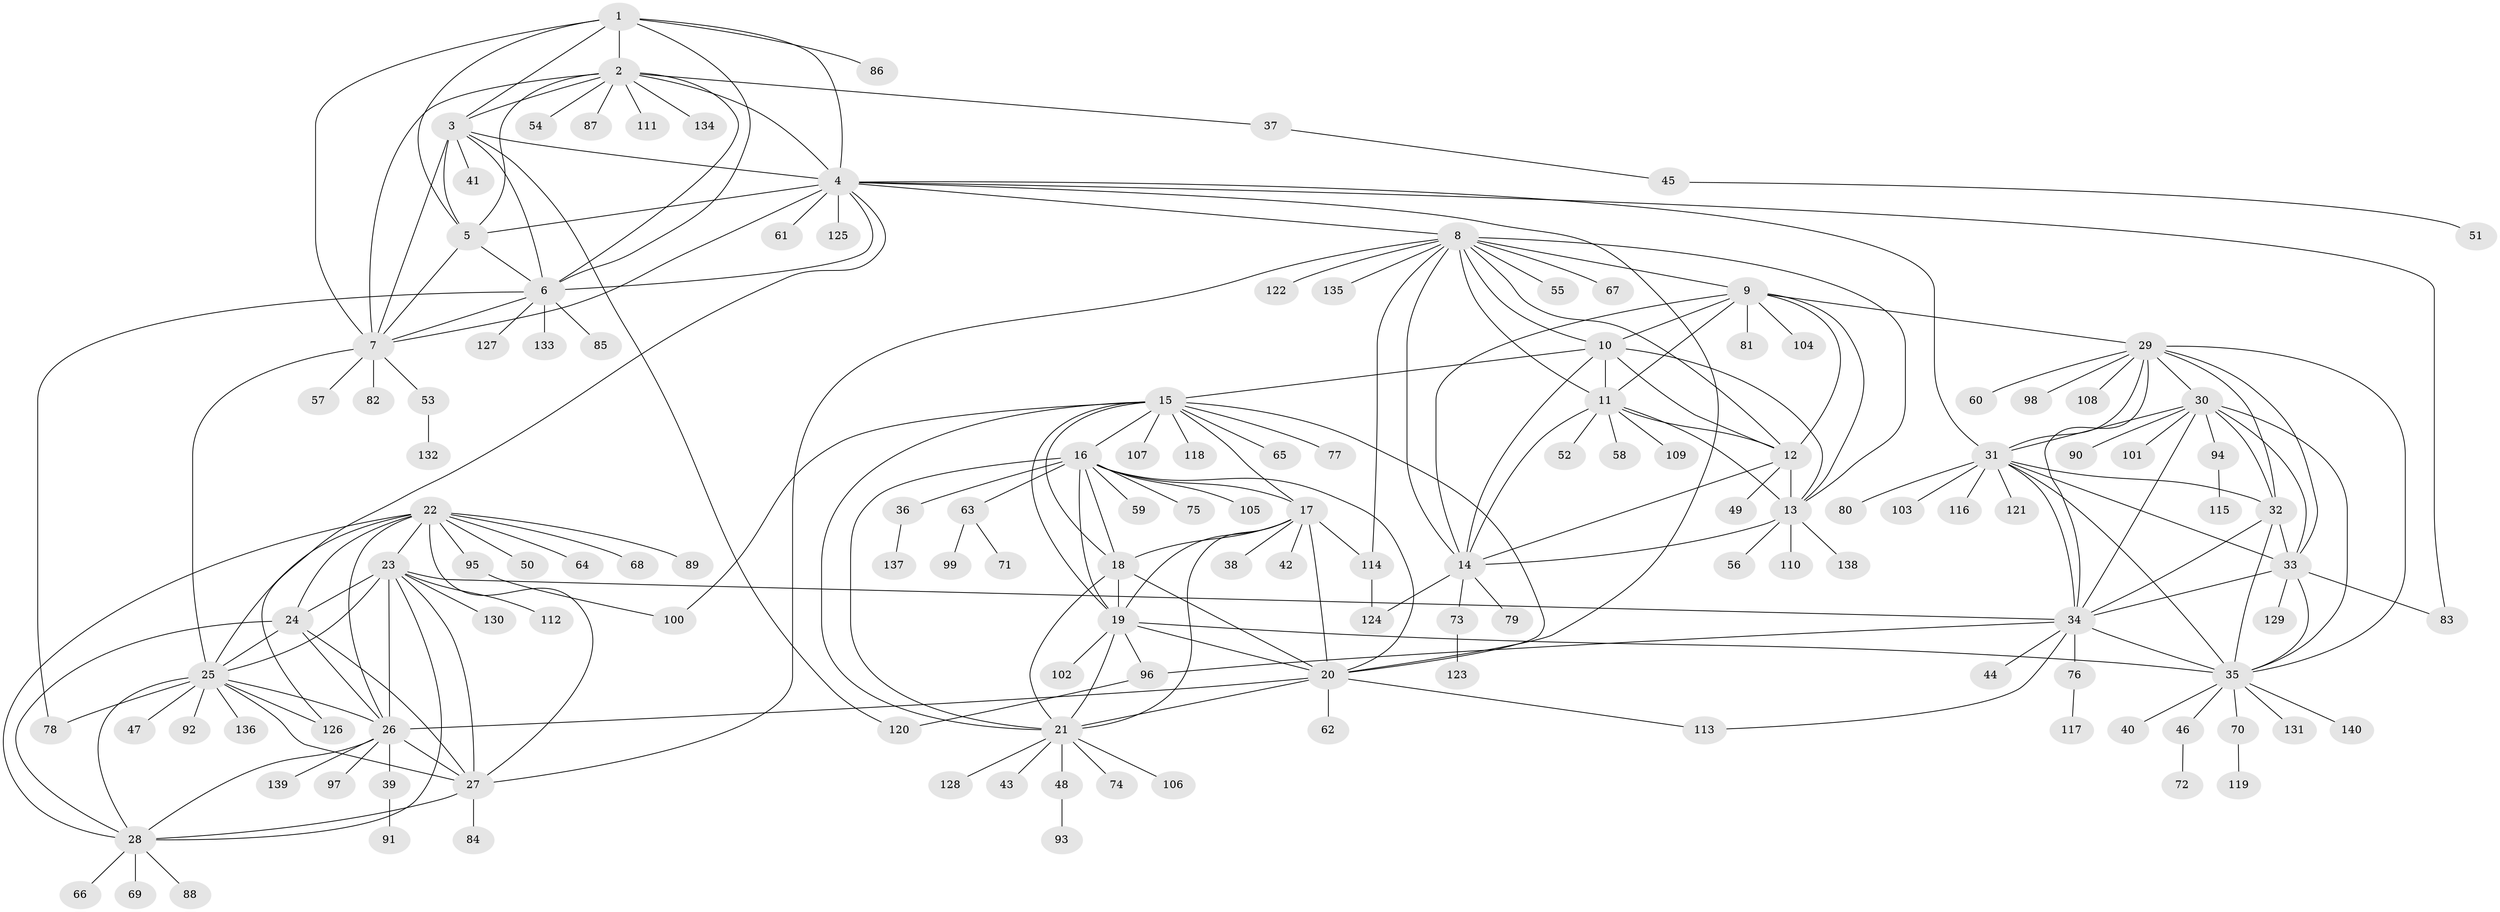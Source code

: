 // coarse degree distribution, {6: 0.03636363636363636, 9: 0.045454545454545456, 12: 0.00909090909090909, 8: 0.01818181818181818, 11: 0.00909090909090909, 7: 0.06363636363636363, 14: 0.01818181818181818, 13: 0.00909090909090909, 5: 0.01818181818181818, 10: 0.00909090909090909, 15: 0.00909090909090909, 1: 0.6363636363636364, 2: 0.09090909090909091, 3: 0.02727272727272727}
// Generated by graph-tools (version 1.1) at 2025/42/03/06/25 10:42:10]
// undirected, 140 vertices, 229 edges
graph export_dot {
graph [start="1"]
  node [color=gray90,style=filled];
  1;
  2;
  3;
  4;
  5;
  6;
  7;
  8;
  9;
  10;
  11;
  12;
  13;
  14;
  15;
  16;
  17;
  18;
  19;
  20;
  21;
  22;
  23;
  24;
  25;
  26;
  27;
  28;
  29;
  30;
  31;
  32;
  33;
  34;
  35;
  36;
  37;
  38;
  39;
  40;
  41;
  42;
  43;
  44;
  45;
  46;
  47;
  48;
  49;
  50;
  51;
  52;
  53;
  54;
  55;
  56;
  57;
  58;
  59;
  60;
  61;
  62;
  63;
  64;
  65;
  66;
  67;
  68;
  69;
  70;
  71;
  72;
  73;
  74;
  75;
  76;
  77;
  78;
  79;
  80;
  81;
  82;
  83;
  84;
  85;
  86;
  87;
  88;
  89;
  90;
  91;
  92;
  93;
  94;
  95;
  96;
  97;
  98;
  99;
  100;
  101;
  102;
  103;
  104;
  105;
  106;
  107;
  108;
  109;
  110;
  111;
  112;
  113;
  114;
  115;
  116;
  117;
  118;
  119;
  120;
  121;
  122;
  123;
  124;
  125;
  126;
  127;
  128;
  129;
  130;
  131;
  132;
  133;
  134;
  135;
  136;
  137;
  138;
  139;
  140;
  1 -- 2;
  1 -- 3;
  1 -- 4;
  1 -- 5;
  1 -- 6;
  1 -- 7;
  1 -- 86;
  2 -- 3;
  2 -- 4;
  2 -- 5;
  2 -- 6;
  2 -- 7;
  2 -- 37;
  2 -- 54;
  2 -- 87;
  2 -- 111;
  2 -- 134;
  3 -- 4;
  3 -- 5;
  3 -- 6;
  3 -- 7;
  3 -- 41;
  3 -- 120;
  4 -- 5;
  4 -- 6;
  4 -- 7;
  4 -- 8;
  4 -- 20;
  4 -- 31;
  4 -- 61;
  4 -- 83;
  4 -- 125;
  4 -- 126;
  5 -- 6;
  5 -- 7;
  6 -- 7;
  6 -- 78;
  6 -- 85;
  6 -- 127;
  6 -- 133;
  7 -- 25;
  7 -- 53;
  7 -- 57;
  7 -- 82;
  8 -- 9;
  8 -- 10;
  8 -- 11;
  8 -- 12;
  8 -- 13;
  8 -- 14;
  8 -- 27;
  8 -- 55;
  8 -- 67;
  8 -- 114;
  8 -- 122;
  8 -- 135;
  9 -- 10;
  9 -- 11;
  9 -- 12;
  9 -- 13;
  9 -- 14;
  9 -- 29;
  9 -- 81;
  9 -- 104;
  10 -- 11;
  10 -- 12;
  10 -- 13;
  10 -- 14;
  10 -- 15;
  11 -- 12;
  11 -- 13;
  11 -- 14;
  11 -- 52;
  11 -- 58;
  11 -- 109;
  12 -- 13;
  12 -- 14;
  12 -- 49;
  13 -- 14;
  13 -- 56;
  13 -- 110;
  13 -- 138;
  14 -- 73;
  14 -- 79;
  14 -- 124;
  15 -- 16;
  15 -- 17;
  15 -- 18;
  15 -- 19;
  15 -- 20;
  15 -- 21;
  15 -- 65;
  15 -- 77;
  15 -- 100;
  15 -- 107;
  15 -- 118;
  16 -- 17;
  16 -- 18;
  16 -- 19;
  16 -- 20;
  16 -- 21;
  16 -- 36;
  16 -- 59;
  16 -- 63;
  16 -- 75;
  16 -- 105;
  17 -- 18;
  17 -- 19;
  17 -- 20;
  17 -- 21;
  17 -- 38;
  17 -- 42;
  17 -- 114;
  18 -- 19;
  18 -- 20;
  18 -- 21;
  19 -- 20;
  19 -- 21;
  19 -- 35;
  19 -- 96;
  19 -- 102;
  20 -- 21;
  20 -- 26;
  20 -- 62;
  20 -- 113;
  21 -- 43;
  21 -- 48;
  21 -- 74;
  21 -- 106;
  21 -- 128;
  22 -- 23;
  22 -- 24;
  22 -- 25;
  22 -- 26;
  22 -- 27;
  22 -- 28;
  22 -- 50;
  22 -- 64;
  22 -- 68;
  22 -- 89;
  22 -- 95;
  23 -- 24;
  23 -- 25;
  23 -- 26;
  23 -- 27;
  23 -- 28;
  23 -- 34;
  23 -- 112;
  23 -- 130;
  24 -- 25;
  24 -- 26;
  24 -- 27;
  24 -- 28;
  25 -- 26;
  25 -- 27;
  25 -- 28;
  25 -- 47;
  25 -- 78;
  25 -- 92;
  25 -- 126;
  25 -- 136;
  26 -- 27;
  26 -- 28;
  26 -- 39;
  26 -- 97;
  26 -- 139;
  27 -- 28;
  27 -- 84;
  28 -- 66;
  28 -- 69;
  28 -- 88;
  29 -- 30;
  29 -- 31;
  29 -- 32;
  29 -- 33;
  29 -- 34;
  29 -- 35;
  29 -- 60;
  29 -- 98;
  29 -- 108;
  30 -- 31;
  30 -- 32;
  30 -- 33;
  30 -- 34;
  30 -- 35;
  30 -- 90;
  30 -- 94;
  30 -- 101;
  31 -- 32;
  31 -- 33;
  31 -- 34;
  31 -- 35;
  31 -- 80;
  31 -- 103;
  31 -- 116;
  31 -- 121;
  32 -- 33;
  32 -- 34;
  32 -- 35;
  33 -- 34;
  33 -- 35;
  33 -- 83;
  33 -- 129;
  34 -- 35;
  34 -- 44;
  34 -- 76;
  34 -- 96;
  34 -- 113;
  35 -- 40;
  35 -- 46;
  35 -- 70;
  35 -- 131;
  35 -- 140;
  36 -- 137;
  37 -- 45;
  39 -- 91;
  45 -- 51;
  46 -- 72;
  48 -- 93;
  53 -- 132;
  63 -- 71;
  63 -- 99;
  70 -- 119;
  73 -- 123;
  76 -- 117;
  94 -- 115;
  95 -- 100;
  96 -- 120;
  114 -- 124;
}

